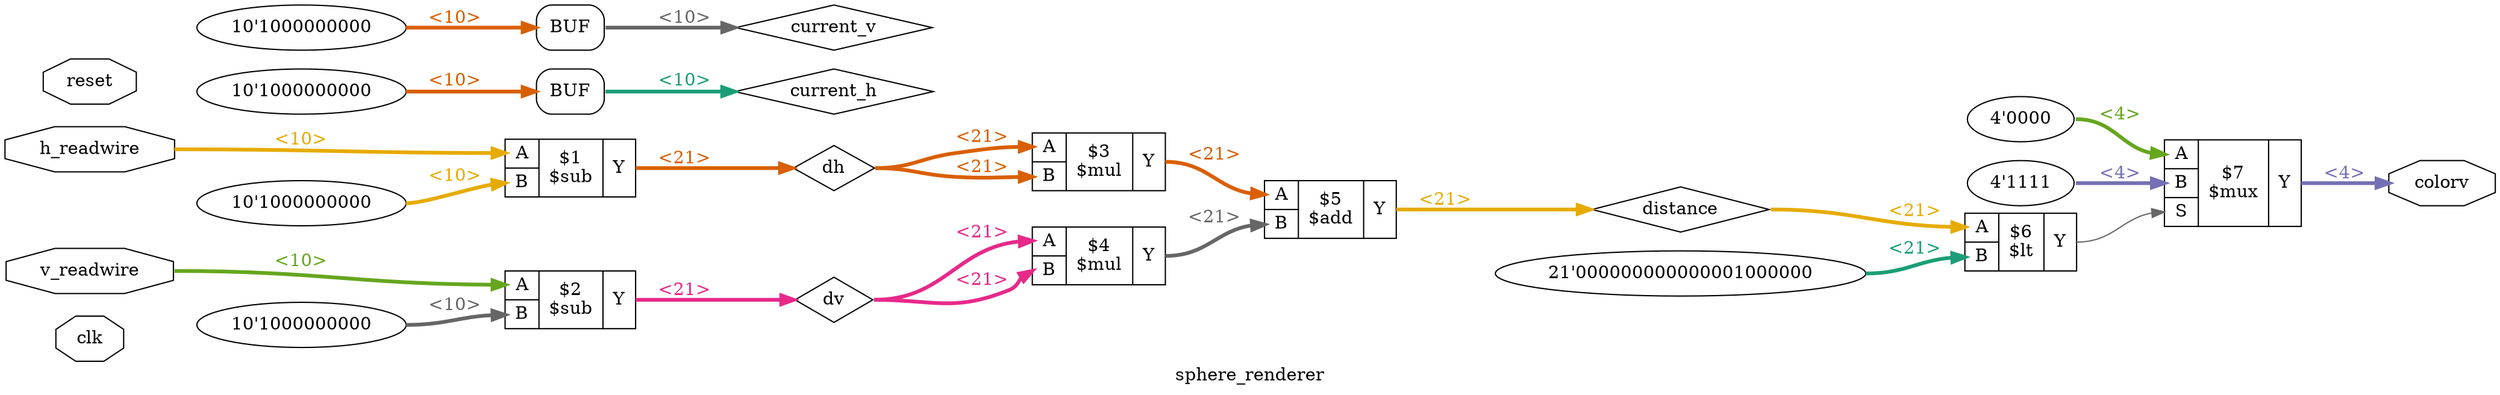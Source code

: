 digraph "sphere_renderer" {
label="sphere_renderer";
rankdir="LR";
remincross=true;
n4 [ shape=octagon, label="clk", color="black", fontcolor="black" ];
n5 [ shape=octagon, label="colorv", color="black", fontcolor="black" ];
n6 [ shape=diamond, label="current_h", color="black", fontcolor="black" ];
n7 [ shape=diamond, label="current_v", color="black", fontcolor="black" ];
n8 [ shape=diamond, label="dh", color="black", fontcolor="black" ];
n9 [ shape=diamond, label="distance", color="black", fontcolor="black" ];
n10 [ shape=diamond, label="dv", color="black", fontcolor="black" ];
n11 [ shape=octagon, label="h_readwire", color="black", fontcolor="black" ];
n12 [ shape=octagon, label="reset", color="black", fontcolor="black" ];
n13 [ shape=octagon, label="v_readwire", color="black", fontcolor="black" ];
{ rank="source"; n11; n12; n13; n4;}
{ rank="sink"; n5;}
c17 [ shape=record, label="{{<p14> A|<p15> B}|$5\n$add|{<p16> Y}}" ];
v0 [ label="21'000000000000001000000" ];
c18 [ shape=record, label="{{<p14> A|<p15> B}|$6\n$lt|{<p16> Y}}" ];
c19 [ shape=record, label="{{<p14> A|<p15> B}|$3\n$mul|{<p16> Y}}" ];
c20 [ shape=record, label="{{<p14> A|<p15> B}|$4\n$mul|{<p16> Y}}" ];
v1 [ label="10'1000000000" ];
c21 [ shape=record, label="{{<p14> A|<p15> B}|$1\n$sub|{<p16> Y}}" ];
v2 [ label="10'1000000000" ];
c22 [ shape=record, label="{{<p14> A|<p15> B}|$2\n$sub|{<p16> Y}}" ];
v3 [ label="4'0000" ];
v4 [ label="4'1111" ];
c24 [ shape=record, label="{{<p14> A|<p15> B|<p23> S}|$7\n$mux|{<p16> Y}}" ];
v5 [ label="10'1000000000" ];
x6 [shape=box, style=rounded, label="BUF"];
v7 [ label="10'1000000000" ];
x8 [shape=box, style=rounded, label="BUF"];
c18:p16:e -> c24:p23:w [colorscheme="dark28", color="8", fontcolor="8", label=""];
c22:p16:e -> n10:w [colorscheme="dark28", color="4", fontcolor="4", style="setlinewidth(3)", label="<21>"];
n10:e -> c20:p14:w [colorscheme="dark28", color="4", fontcolor="4", style="setlinewidth(3)", label="<21>"];
n10:e -> c20:p15:w [colorscheme="dark28", color="4", fontcolor="4", style="setlinewidth(3)", label="<21>"];
n11:e -> c21:p14:w [colorscheme="dark28", color="6", fontcolor="6", style="setlinewidth(3)", label="<10>"];
n13:e -> c22:p14:w [colorscheme="dark28", color="5", fontcolor="5", style="setlinewidth(3)", label="<10>"];
c19:p16:e -> c17:p14:w [colorscheme="dark28", color="2", fontcolor="2", style="setlinewidth(3)", label="<21>"];
c20:p16:e -> c17:p15:w [colorscheme="dark28", color="8", fontcolor="8", style="setlinewidth(3)", label="<21>"];
c24:p16:e -> n5:w [colorscheme="dark28", color="3", fontcolor="3", style="setlinewidth(3)", label="<4>"];
x6:e:e -> n6:w [colorscheme="dark28", color="1", fontcolor="1", style="setlinewidth(3)", label="<10>"];
x8:e:e -> n7:w [colorscheme="dark28", color="8", fontcolor="8", style="setlinewidth(3)", label="<10>"];
c21:p16:e -> n8:w [colorscheme="dark28", color="2", fontcolor="2", style="setlinewidth(3)", label="<21>"];
n8:e -> c19:p14:w [colorscheme="dark28", color="2", fontcolor="2", style="setlinewidth(3)", label="<21>"];
n8:e -> c19:p15:w [colorscheme="dark28", color="2", fontcolor="2", style="setlinewidth(3)", label="<21>"];
c17:p16:e -> n9:w [colorscheme="dark28", color="6", fontcolor="6", style="setlinewidth(3)", label="<21>"];
n9:e -> c18:p14:w [colorscheme="dark28", color="6", fontcolor="6", style="setlinewidth(3)", label="<21>"];
v0:e -> c18:p15:w [colorscheme="dark28", color="1", fontcolor="1", style="setlinewidth(3)", label="<21>"];
v1:e -> c21:p15:w [colorscheme="dark28", color="6", fontcolor="6", style="setlinewidth(3)", label="<10>"];
v2:e -> c22:p15:w [colorscheme="dark28", color="8", fontcolor="8", style="setlinewidth(3)", label="<10>"];
v3:e -> c24:p14:w [colorscheme="dark28", color="5", fontcolor="5", style="setlinewidth(3)", label="<4>"];
v4:e -> c24:p15:w [colorscheme="dark28", color="3", fontcolor="3", style="setlinewidth(3)", label="<4>"];
v5:e -> x6:w:w [colorscheme="dark28", color="2", fontcolor="2", style="setlinewidth(3)", label="<10>"];
v7:e -> x8:w:w [colorscheme="dark28", color="2", fontcolor="2", style="setlinewidth(3)", label="<10>"];
}
